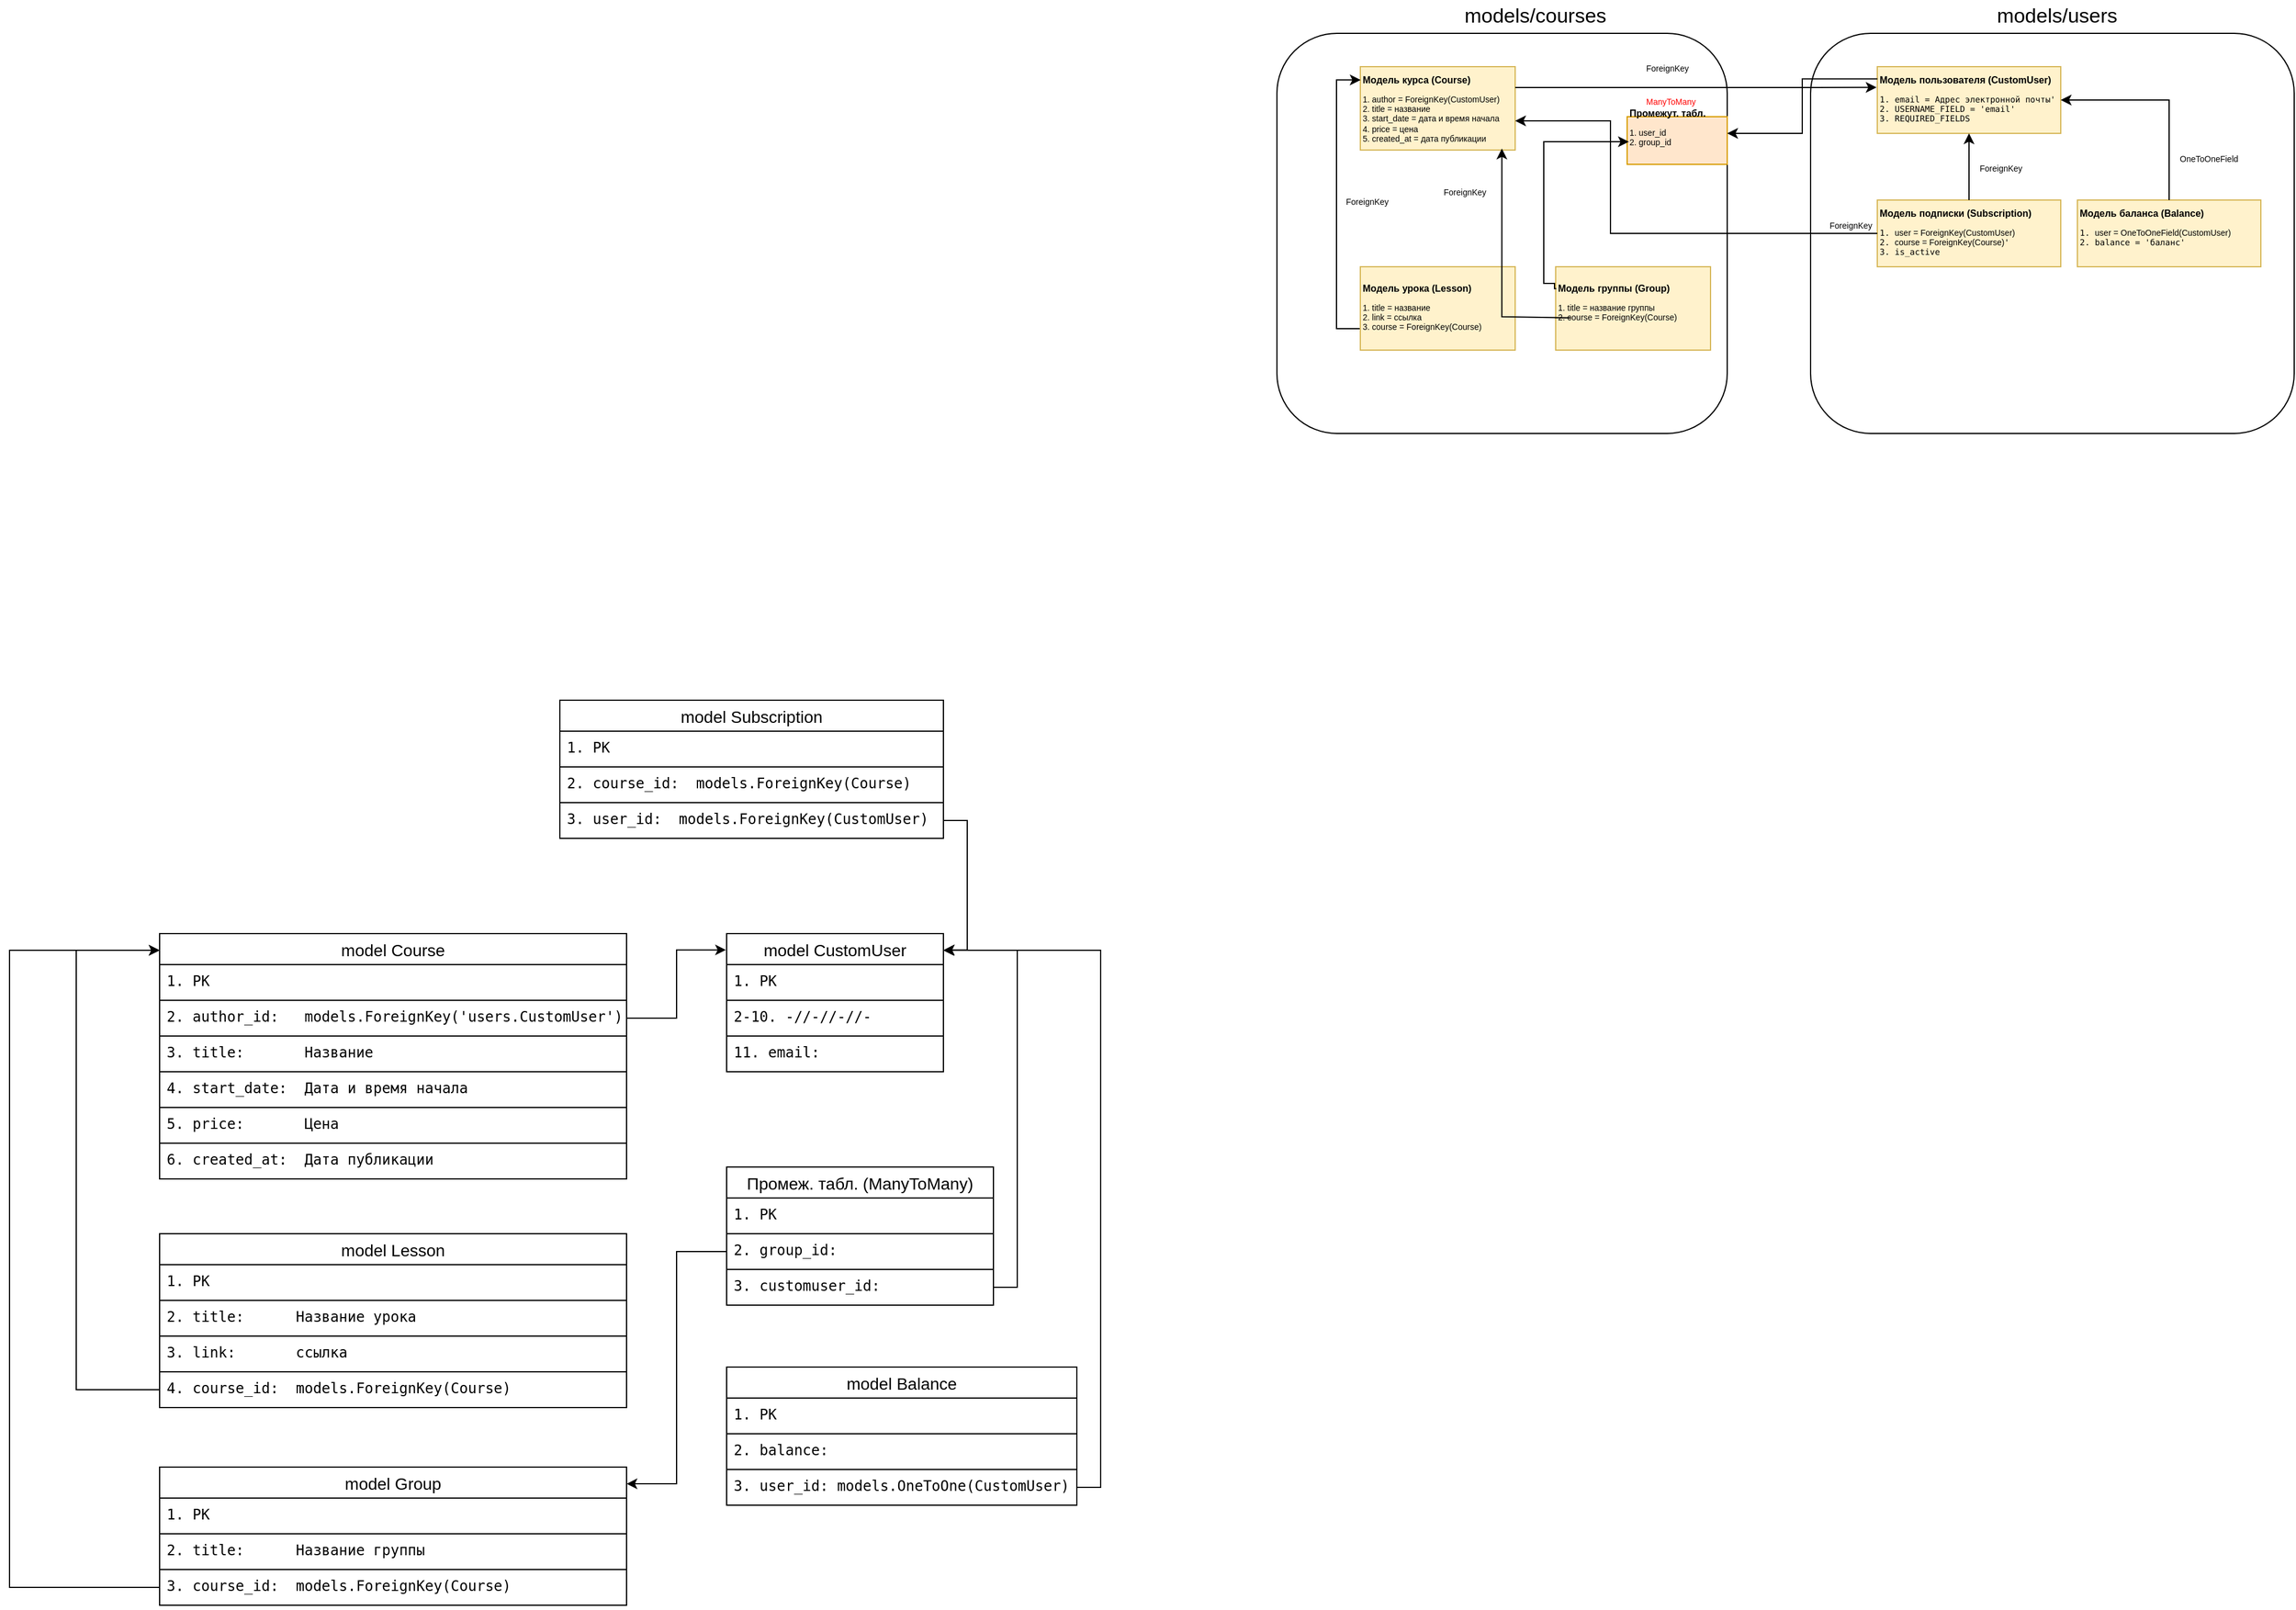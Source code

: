 <mxfile version="24.7.7">
  <diagram name="Страница — 1" id="eecr9tEUmHRlh3Sfqo-X">
    <mxGraphModel dx="2962" dy="975" grid="1" gridSize="14" guides="1" tooltips="1" connect="1" arrows="1" fold="1" page="1" pageScale="1" pageWidth="1169" pageHeight="1654" math="0" shadow="0">
      <root>
        <mxCell id="0" />
        <mxCell id="1" parent="0" />
        <mxCell id="4TAN4mH8XY3hnQxlyrwP-12" value="" style="rounded=1;whiteSpace=wrap;html=1;" parent="1" vertex="1">
          <mxGeometry x="-14" y="28" width="378" height="336" as="geometry" />
        </mxCell>
        <mxCell id="4TAN4mH8XY3hnQxlyrwP-1" value="&lt;h1 style=&quot;line-height: 19px; white-space: pre;&quot;&gt;&lt;br&gt;&lt;/h1&gt;" style="rounded=0;whiteSpace=wrap;html=1;labelBackgroundColor=none;fillColor=#fff2cc;strokeColor=#d6b656;align=center;fontColor=default;verticalAlign=bottom;" parent="1" vertex="1">
          <mxGeometry x="56" y="56" width="130" height="70" as="geometry" />
        </mxCell>
        <mxCell id="4TAN4mH8XY3hnQxlyrwP-4" value="&lt;h1 style=&quot;margin-top: 0px; font-size: 8px;&quot;&gt;Модель курса (Course)&lt;/h1&gt;&lt;p style=&quot;font-size: 7px;&quot;&gt;&lt;font style=&quot;font-size: 7px;&quot;&gt;1. author = ForeignKey(CustomUser)&lt;br&gt;2. title = название&lt;br&gt;3. start_date = дата и время начала&amp;nbsp;&lt;br&gt;4. price = цена&lt;br&gt;5. created_at = дата публикации&lt;/font&gt;&lt;/p&gt;" style="text;html=1;whiteSpace=wrap;overflow=hidden;rounded=0;" parent="1" vertex="1">
          <mxGeometry x="56" y="56" width="130" height="70" as="geometry" />
        </mxCell>
        <mxCell id="4TAN4mH8XY3hnQxlyrwP-9" style="edgeStyle=orthogonalEdgeStyle;rounded=0;orthogonalLoop=1;jettySize=auto;html=1;exitX=0.005;exitY=0.804;exitDx=0;exitDy=0;fontColor=#FF0000;exitPerimeter=0;entryX=0.002;entryY=0.159;entryDx=0;entryDy=0;entryPerimeter=0;" parent="1" source="4TAN4mH8XY3hnQxlyrwP-6" target="4TAN4mH8XY3hnQxlyrwP-4" edge="1">
          <mxGeometry relative="1" as="geometry" />
        </mxCell>
        <mxCell id="4TAN4mH8XY3hnQxlyrwP-5" value="&lt;h1 style=&quot;line-height: 19px; white-space: pre;&quot;&gt;&lt;br&gt;&lt;/h1&gt;" style="rounded=0;whiteSpace=wrap;html=1;labelBackgroundColor=none;fillColor=#fff2cc;strokeColor=#d6b656;align=center;fontColor=default;verticalAlign=bottom;" parent="1" vertex="1">
          <mxGeometry x="56" y="224" width="130" height="70" as="geometry" />
        </mxCell>
        <mxCell id="4TAN4mH8XY3hnQxlyrwP-6" value="&lt;h1 style=&quot;margin-top: 0px; font-size: 8px;&quot;&gt;Модель урока (Lesson)&lt;/h1&gt;&lt;p style=&quot;font-size: 7px;&quot;&gt;&lt;font style=&quot;font-size: 7px;&quot;&gt;1. title = название&lt;br&gt;2. link = ссылка&lt;br&gt;3. course = ForeignKey(Course)&amp;nbsp;&amp;nbsp;&lt;br&gt;&lt;br&gt;&lt;/font&gt;&lt;/p&gt;" style="text;html=1;whiteSpace=wrap;overflow=hidden;rounded=0;" parent="1" vertex="1">
          <mxGeometry x="56" y="231" width="130" height="56" as="geometry" />
        </mxCell>
        <mxCell id="4TAN4mH8XY3hnQxlyrwP-13" value="&lt;font style=&quot;font-size: 17px;&quot;&gt;models/courses&lt;/font&gt;" style="text;html=1;align=center;verticalAlign=middle;whiteSpace=wrap;rounded=0;" parent="1" vertex="1">
          <mxGeometry x="147" width="112" height="28" as="geometry" />
        </mxCell>
        <mxCell id="4TAN4mH8XY3hnQxlyrwP-14" value="" style="rounded=1;whiteSpace=wrap;html=1;" parent="1" vertex="1">
          <mxGeometry x="434" y="28" width="406" height="336" as="geometry" />
        </mxCell>
        <mxCell id="4TAN4mH8XY3hnQxlyrwP-21" value="&lt;font style=&quot;font-size: 17px;&quot;&gt;models/users&lt;/font&gt;" style="text;html=1;align=center;verticalAlign=middle;whiteSpace=wrap;rounded=0;" parent="1" vertex="1">
          <mxGeometry x="585" width="112" height="28" as="geometry" />
        </mxCell>
        <mxCell id="4TAN4mH8XY3hnQxlyrwP-29" value="&lt;h1 style=&quot;line-height: 19px; white-space: pre;&quot;&gt;&lt;br&gt;&lt;/h1&gt;" style="rounded=0;whiteSpace=wrap;html=1;labelBackgroundColor=none;fillColor=#fff2cc;strokeColor=#d6b656;align=center;fontColor=default;verticalAlign=bottom;" parent="1" vertex="1">
          <mxGeometry x="490" y="56" width="154" height="56" as="geometry" />
        </mxCell>
        <mxCell id="4TAN4mH8XY3hnQxlyrwP-24" value="&lt;h1 style=&quot;margin-top: 0px; font-size: 8px;&quot;&gt;Модель пользователя (CustomUser)&lt;/h1&gt;&lt;p style=&quot;font-size: 7px;&quot;&gt;&lt;span style=&quot;font-family: &amp;quot;Droid Sans Mono&amp;quot;, &amp;quot;monospace&amp;quot;, monospace; white-space: pre;&quot;&gt;1. email = &lt;/span&gt;&lt;span style=&quot;font-family: &amp;quot;Droid Sans Mono&amp;quot;, &amp;quot;monospace&amp;quot;, monospace; white-space: pre;&quot;&gt;Адрес электронной почты&#39;&lt;/span&gt;&lt;span style=&quot;font-family: &amp;quot;Droid Sans Mono&amp;quot;, &amp;quot;monospace&amp;quot;, monospace; white-space: pre;&quot;&gt;&lt;br&gt;&lt;/span&gt;&lt;span style=&quot;font-family: &amp;quot;Droid Sans Mono&amp;quot;, &amp;quot;monospace&amp;quot;, monospace; white-space: pre;&quot;&gt;2. USERNAME_FIELD = &#39;email&#39;&lt;br&gt;&lt;/span&gt;&lt;span style=&quot;font-family: &amp;quot;Droid Sans Mono&amp;quot;, &amp;quot;monospace&amp;quot;, monospace; white-space: pre;&quot;&gt;3. REQUIRED_FIELDS &lt;/span&gt;&lt;br&gt;&lt;/p&gt;" style="text;html=1;whiteSpace=wrap;overflow=hidden;rounded=0;" parent="1" vertex="1">
          <mxGeometry x="490" y="56" width="154" height="56" as="geometry" />
        </mxCell>
        <mxCell id="4TAN4mH8XY3hnQxlyrwP-31" value="&lt;h1 style=&quot;line-height: 19px; white-space: pre;&quot;&gt;&lt;br&gt;&lt;/h1&gt;" style="rounded=0;whiteSpace=wrap;html=1;labelBackgroundColor=none;fillColor=#fff2cc;strokeColor=#d6b656;align=center;fontColor=default;verticalAlign=bottom;" parent="1" vertex="1">
          <mxGeometry x="490" y="168" width="154" height="56" as="geometry" />
        </mxCell>
        <mxCell id="4TAN4mH8XY3hnQxlyrwP-36" style="edgeStyle=orthogonalEdgeStyle;rounded=0;orthogonalLoop=1;jettySize=auto;html=1;exitX=0.5;exitY=0;exitDx=0;exitDy=0;entryX=0.5;entryY=1;entryDx=0;entryDy=0;" parent="1" source="4TAN4mH8XY3hnQxlyrwP-32" target="4TAN4mH8XY3hnQxlyrwP-24" edge="1">
          <mxGeometry relative="1" as="geometry" />
        </mxCell>
        <mxCell id="4TAN4mH8XY3hnQxlyrwP-32" value="&lt;h1 style=&quot;margin-top: 0px; font-size: 8px;&quot;&gt;Модель подписки (Subscription)&lt;/h1&gt;&lt;p style=&quot;font-size: 7px;&quot;&gt;&lt;span style=&quot;font-family: &amp;quot;Droid Sans Mono&amp;quot;, &amp;quot;monospace&amp;quot;, monospace; white-space: pre;&quot;&gt;1. &lt;/span&gt;user = ForeignKey(CustomUser)&lt;span style=&quot;font-family: &amp;quot;Droid Sans Mono&amp;quot;, &amp;quot;monospace&amp;quot;, monospace; white-space: pre;&quot;&gt;&lt;br&gt;&lt;/span&gt;&lt;span style=&quot;font-family: &amp;quot;Droid Sans Mono&amp;quot;, &amp;quot;monospace&amp;quot;, monospace; white-space: pre;&quot;&gt;2. &lt;/span&gt;course = ForeignKey(Course)&lt;span style=&quot;font-family: &amp;quot;Droid Sans Mono&amp;quot;, &amp;quot;monospace&amp;quot;, monospace; white-space: pre;&quot;&gt;&#39;&lt;br&gt;&lt;/span&gt;&lt;span style=&quot;font-family: &amp;quot;Droid Sans Mono&amp;quot;, &amp;quot;monospace&amp;quot;, monospace; white-space: pre;&quot;&gt;3. is_active  &lt;/span&gt;&lt;br&gt;&lt;/p&gt;" style="text;html=1;whiteSpace=wrap;overflow=hidden;rounded=0;" parent="1" vertex="1">
          <mxGeometry x="490" y="168" width="154" height="56" as="geometry" />
        </mxCell>
        <mxCell id="4TAN4mH8XY3hnQxlyrwP-38" style="edgeStyle=orthogonalEdgeStyle;rounded=0;orthogonalLoop=1;jettySize=auto;html=1;exitX=0;exitY=0.5;exitDx=0;exitDy=0;entryX=1;entryY=0.5;entryDx=0;entryDy=0;" parent="1" source="4TAN4mH8XY3hnQxlyrwP-32" edge="1">
          <mxGeometry relative="1" as="geometry">
            <mxPoint x="528.5" y="178.5" as="sourcePoint" />
            <mxPoint x="186.0" y="101.5" as="targetPoint" />
            <Array as="points">
              <mxPoint x="490" y="196" />
              <mxPoint x="266" y="196" />
              <mxPoint x="266" y="101" />
            </Array>
          </mxGeometry>
        </mxCell>
        <mxCell id="4TAN4mH8XY3hnQxlyrwP-43" value="&lt;h1 style=&quot;line-height: 19px; white-space: pre;&quot;&gt;&lt;br&gt;&lt;/h1&gt;" style="rounded=0;whiteSpace=wrap;html=1;labelBackgroundColor=none;fillColor=#fff2cc;strokeColor=#d6b656;align=center;fontColor=default;verticalAlign=bottom;" parent="1" vertex="1">
          <mxGeometry x="658" y="168" width="154" height="56" as="geometry" />
        </mxCell>
        <mxCell id="4TAN4mH8XY3hnQxlyrwP-45" style="edgeStyle=orthogonalEdgeStyle;rounded=0;orthogonalLoop=1;jettySize=auto;html=1;exitX=0.5;exitY=0;exitDx=0;exitDy=0;entryX=1;entryY=0.5;entryDx=0;entryDy=0;" parent="1" source="4TAN4mH8XY3hnQxlyrwP-44" target="4TAN4mH8XY3hnQxlyrwP-24" edge="1">
          <mxGeometry relative="1" as="geometry" />
        </mxCell>
        <mxCell id="4TAN4mH8XY3hnQxlyrwP-44" value="&lt;h1 style=&quot;margin-top: 0px; font-size: 8px;&quot;&gt;Модель баланса (Balance)&lt;/h1&gt;&lt;p style=&quot;font-size: 7px;&quot;&gt;&lt;span style=&quot;font-family: &amp;quot;Droid Sans Mono&amp;quot;, &amp;quot;monospace&amp;quot;, monospace; white-space: pre;&quot;&gt;1. &lt;/span&gt;user = OneToOneField(CustomUser)&lt;span style=&quot;font-family: &amp;quot;Droid Sans Mono&amp;quot;, &amp;quot;monospace&amp;quot;, monospace; white-space: pre;&quot;&gt;&lt;br&gt;&lt;/span&gt;&lt;span style=&quot;font-family: &amp;quot;Droid Sans Mono&amp;quot;, &amp;quot;monospace&amp;quot;, monospace; white-space: pre;&quot;&gt;2. balance = &#39;баланс&#39;&lt;br&gt;&lt;/span&gt;&lt;br&gt;&lt;/p&gt;" style="text;html=1;whiteSpace=wrap;overflow=hidden;rounded=0;" parent="1" vertex="1">
          <mxGeometry x="658" y="168" width="154" height="56" as="geometry" />
        </mxCell>
        <mxCell id="4TAN4mH8XY3hnQxlyrwP-46" value="&lt;span style=&quot;font-size: 7px;&quot;&gt;OneToOneField&lt;/span&gt;" style="text;whiteSpace=wrap;html=1;" parent="1" vertex="1">
          <mxGeometry x="742" y="118" width="56" height="28" as="geometry" />
        </mxCell>
        <mxCell id="4TAN4mH8XY3hnQxlyrwP-47" value="&lt;span style=&quot;font-size: 7px;&quot;&gt;ForeignKey&lt;/span&gt;" style="text;whiteSpace=wrap;html=1;" parent="1" vertex="1">
          <mxGeometry x="574" y="126" width="56" height="28" as="geometry" />
        </mxCell>
        <mxCell id="4TAN4mH8XY3hnQxlyrwP-48" value="&lt;span style=&quot;font-size: 7px;&quot;&gt;ForeignKey&lt;/span&gt;" style="text;whiteSpace=wrap;html=1;" parent="1" vertex="1">
          <mxGeometry x="448" y="174" width="56" height="28" as="geometry" />
        </mxCell>
        <mxCell id="4TAN4mH8XY3hnQxlyrwP-49" value="&lt;span style=&quot;font-size: 7px;&quot;&gt;ForeignKey&lt;/span&gt;" style="text;whiteSpace=wrap;html=1;" parent="1" vertex="1">
          <mxGeometry x="42" y="154" width="56" height="28" as="geometry" />
        </mxCell>
        <mxCell id="4TAN4mH8XY3hnQxlyrwP-50" style="edgeStyle=orthogonalEdgeStyle;rounded=0;orthogonalLoop=1;jettySize=auto;html=1;exitX=1;exitY=0.25;exitDx=0;exitDy=0;entryX=-0.004;entryY=0.311;entryDx=0;entryDy=0;entryPerimeter=0;" parent="1" source="4TAN4mH8XY3hnQxlyrwP-4" target="4TAN4mH8XY3hnQxlyrwP-24" edge="1">
          <mxGeometry relative="1" as="geometry" />
        </mxCell>
        <mxCell id="4TAN4mH8XY3hnQxlyrwP-53" value="&lt;span style=&quot;font-size: 7px;&quot;&gt;ForeignKey&lt;/span&gt;" style="text;whiteSpace=wrap;html=1;" parent="1" vertex="1">
          <mxGeometry x="294" y="42" width="56" height="28" as="geometry" />
        </mxCell>
        <mxCell id="4TAN4mH8XY3hnQxlyrwP-55" value="&lt;h1 style=&quot;line-height: 19px; white-space: pre;&quot;&gt;&lt;br&gt;&lt;/h1&gt;" style="rounded=0;whiteSpace=wrap;html=1;labelBackgroundColor=none;fillColor=#fff2cc;strokeColor=#d6b656;align=center;fontColor=default;verticalAlign=bottom;" parent="1" vertex="1">
          <mxGeometry x="220" y="224" width="130" height="70" as="geometry" />
        </mxCell>
        <mxCell id="4TAN4mH8XY3hnQxlyrwP-57" value="&lt;h1 style=&quot;margin-top: 0px; font-size: 8px;&quot;&gt;Модель группы (Group)&lt;/h1&gt;&lt;p style=&quot;font-size: 7px;&quot;&gt;&lt;font style=&quot;font-size: 7px;&quot;&gt;1. title = название группы&lt;br&gt;2. course = ForeignKey(Course)&lt;br&gt;&lt;br&gt;&lt;br&gt;&lt;/font&gt;&lt;/p&gt;" style="text;html=1;whiteSpace=wrap;overflow=hidden;rounded=0;" parent="1" vertex="1">
          <mxGeometry x="220" y="231" width="130" height="56" as="geometry" />
        </mxCell>
        <mxCell id="4TAN4mH8XY3hnQxlyrwP-58" style="edgeStyle=orthogonalEdgeStyle;rounded=0;orthogonalLoop=1;jettySize=auto;html=1;exitX=-0.006;exitY=0.641;exitDx=0;exitDy=0;entryX=0.914;entryY=0.982;entryDx=0;entryDy=0;entryPerimeter=0;exitPerimeter=0;" parent="1" source="4TAN4mH8XY3hnQxlyrwP-57" target="4TAN4mH8XY3hnQxlyrwP-4" edge="1">
          <mxGeometry relative="1" as="geometry">
            <Array as="points">
              <mxPoint x="233" y="267" />
              <mxPoint x="175" y="266" />
            </Array>
          </mxGeometry>
        </mxCell>
        <mxCell id="4TAN4mH8XY3hnQxlyrwP-59" value="&lt;span style=&quot;font-size: 7px;&quot;&gt;ForeignKey&lt;/span&gt;" style="text;whiteSpace=wrap;html=1;" parent="1" vertex="1">
          <mxGeometry x="124" y="146" width="56" height="28" as="geometry" />
        </mxCell>
        <mxCell id="4TAN4mH8XY3hnQxlyrwP-61" value="&lt;span style=&quot;font-size: 7px;&quot;&gt;ManyToMany&lt;/span&gt;" style="text;whiteSpace=wrap;html=1;fontColor=#ff0000;" parent="1" vertex="1">
          <mxGeometry x="294" y="70" width="56" height="28" as="geometry" />
        </mxCell>
        <mxCell id="QX9fLDlIeR4wKDuKrccy-1" value="" style="rounded=0;whiteSpace=wrap;html=1;fillColor=#ffe6cc;strokeColor=#d79b00;" vertex="1" parent="1">
          <mxGeometry x="280" y="98" width="84" height="40" as="geometry" />
        </mxCell>
        <mxCell id="QX9fLDlIeR4wKDuKrccy-2" value="&lt;h1 style=&quot;margin-top: 0px; font-size: 8px;&quot;&gt;Промежут. табл.&lt;/h1&gt;&lt;p style=&quot;font-size: 7px;&quot;&gt;&lt;font style=&quot;font-size: 7px;&quot;&gt;1. user_id&lt;br&gt;2. group_id&lt;br&gt;&lt;br&gt;&lt;/font&gt;&lt;/p&gt;" style="text;html=1;whiteSpace=wrap;overflow=hidden;rounded=0;" vertex="1" parent="1">
          <mxGeometry x="280" y="84" width="84" height="56" as="geometry" />
        </mxCell>
        <mxCell id="QX9fLDlIeR4wKDuKrccy-6" value="" style="edgeStyle=orthogonalEdgeStyle;rounded=0;orthogonalLoop=1;jettySize=auto;html=1;exitX=0.004;exitY=0.203;exitDx=0;exitDy=0;entryX=0.017;entryY=0.625;entryDx=0;entryDy=0;exitPerimeter=0;entryPerimeter=0;" edge="1" parent="1" source="4TAN4mH8XY3hnQxlyrwP-57" target="QX9fLDlIeR4wKDuKrccy-2">
          <mxGeometry relative="1" as="geometry">
            <Array as="points">
              <mxPoint x="219" y="242" />
              <mxPoint x="219" y="238" />
              <mxPoint x="210" y="238" />
              <mxPoint x="210" y="119" />
            </Array>
          </mxGeometry>
        </mxCell>
        <mxCell id="QX9fLDlIeR4wKDuKrccy-8" style="edgeStyle=orthogonalEdgeStyle;rounded=0;orthogonalLoop=1;jettySize=auto;html=1;exitX=0.001;exitY=0.183;exitDx=0;exitDy=0;entryX=1;entryY=0.5;entryDx=0;entryDy=0;exitPerimeter=0;" edge="1" parent="1" source="4TAN4mH8XY3hnQxlyrwP-24" target="QX9fLDlIeR4wKDuKrccy-2">
          <mxGeometry relative="1" as="geometry" />
        </mxCell>
        <mxCell id="QX9fLDlIeR4wKDuKrccy-144" value="model Course" style="swimlane;fontStyle=0;childLayout=stackLayout;horizontal=1;startSize=26;horizontalStack=0;resizeParent=1;resizeParentMax=0;resizeLast=0;collapsible=1;marginBottom=0;align=center;fontSize=14;" vertex="1" parent="1">
          <mxGeometry x="-952" y="784" width="392" height="206" as="geometry" />
        </mxCell>
        <mxCell id="QX9fLDlIeR4wKDuKrccy-145" value="&lt;span style=&quot;font-family: &amp;quot;Droid Sans Mono&amp;quot;, &amp;quot;monospace&amp;quot;, monospace; white-space: pre;&quot;&gt;&lt;font style=&quot;font-size: 12px;&quot;&gt;1. PK&lt;/font&gt;&lt;/span&gt;" style="text;strokeColor=default;fillColor=none;spacingLeft=4;spacingRight=4;overflow=hidden;rotatable=0;points=[[0,0.5],[1,0.5]];portConstraint=eastwest;fontSize=12;whiteSpace=wrap;html=1;" vertex="1" parent="QX9fLDlIeR4wKDuKrccy-144">
          <mxGeometry y="26" width="392" height="30" as="geometry" />
        </mxCell>
        <mxCell id="QX9fLDlIeR4wKDuKrccy-146" value="&lt;span style=&quot;font-family: &amp;quot;Droid Sans Mono&amp;quot;, &amp;quot;monospace&amp;quot;, monospace; white-space: pre;&quot;&gt;2. author_id:   models.ForeignKey(&#39;users.CustomUser&#39;)&lt;/span&gt;" style="text;strokeColor=default;fillColor=none;spacingLeft=4;spacingRight=4;overflow=hidden;rotatable=0;points=[[0,0.5],[1,0.5]];portConstraint=eastwest;fontSize=12;whiteSpace=wrap;html=1;" vertex="1" parent="QX9fLDlIeR4wKDuKrccy-144">
          <mxGeometry y="56" width="392" height="30" as="geometry" />
        </mxCell>
        <mxCell id="QX9fLDlIeR4wKDuKrccy-147" value="&lt;span style=&quot;font-family: &amp;quot;Droid Sans Mono&amp;quot;, &amp;quot;monospace&amp;quot;, monospace; white-space: pre;&quot;&gt;3. title:       Название&lt;/span&gt;" style="text;strokeColor=default;fillColor=none;spacingLeft=4;spacingRight=4;overflow=hidden;rotatable=0;points=[[0,0.5],[1,0.5]];portConstraint=eastwest;fontSize=12;whiteSpace=wrap;html=1;" vertex="1" parent="QX9fLDlIeR4wKDuKrccy-144">
          <mxGeometry y="86" width="392" height="30" as="geometry" />
        </mxCell>
        <mxCell id="QX9fLDlIeR4wKDuKrccy-153" value="&lt;span style=&quot;font-family: &amp;quot;Droid Sans Mono&amp;quot;, &amp;quot;monospace&amp;quot;, monospace; white-space: pre;&quot;&gt;4. start_date:  Дата и время начала&lt;/span&gt;" style="text;strokeColor=default;fillColor=none;spacingLeft=4;spacingRight=4;overflow=hidden;rotatable=0;points=[[0,0.5],[1,0.5]];portConstraint=eastwest;fontSize=12;whiteSpace=wrap;html=1;" vertex="1" parent="QX9fLDlIeR4wKDuKrccy-144">
          <mxGeometry y="116" width="392" height="30" as="geometry" />
        </mxCell>
        <mxCell id="QX9fLDlIeR4wKDuKrccy-155" value="&lt;span style=&quot;font-family: &amp;quot;Droid Sans Mono&amp;quot;, &amp;quot;monospace&amp;quot;, monospace; white-space: pre;&quot;&gt;5. price:       Цена&lt;/span&gt;" style="text;strokeColor=default;fillColor=none;spacingLeft=4;spacingRight=4;overflow=hidden;rotatable=0;points=[[0,0.5],[1,0.5]];portConstraint=eastwest;fontSize=12;whiteSpace=wrap;html=1;" vertex="1" parent="QX9fLDlIeR4wKDuKrccy-144">
          <mxGeometry y="146" width="392" height="30" as="geometry" />
        </mxCell>
        <mxCell id="QX9fLDlIeR4wKDuKrccy-156" value="&lt;span style=&quot;font-family: &amp;quot;Droid Sans Mono&amp;quot;, &amp;quot;monospace&amp;quot;, monospace; white-space: pre;&quot;&gt;6. created_at:  Дата публикации&lt;/span&gt;" style="text;strokeColor=default;fillColor=none;spacingLeft=4;spacingRight=4;overflow=hidden;rotatable=0;points=[[0,0.5],[1,0.5]];portConstraint=eastwest;fontSize=12;whiteSpace=wrap;html=1;" vertex="1" parent="QX9fLDlIeR4wKDuKrccy-144">
          <mxGeometry y="176" width="392" height="30" as="geometry" />
        </mxCell>
        <mxCell id="QX9fLDlIeR4wKDuKrccy-161" value="model CustomUser" style="swimlane;fontStyle=0;childLayout=stackLayout;horizontal=1;startSize=26;horizontalStack=0;resizeParent=1;resizeParentMax=0;resizeLast=0;collapsible=1;marginBottom=0;align=center;fontSize=14;" vertex="1" parent="1">
          <mxGeometry x="-476" y="784" width="182" height="116" as="geometry" />
        </mxCell>
        <mxCell id="QX9fLDlIeR4wKDuKrccy-162" value="&lt;span style=&quot;font-family: &amp;quot;Droid Sans Mono&amp;quot;, &amp;quot;monospace&amp;quot;, monospace; white-space: pre;&quot;&gt;&lt;font style=&quot;font-size: 12px;&quot;&gt;1. PK&lt;/font&gt;&lt;/span&gt;" style="text;strokeColor=default;fillColor=none;spacingLeft=4;spacingRight=4;overflow=hidden;rotatable=0;points=[[0,0.5],[1,0.5]];portConstraint=eastwest;fontSize=12;whiteSpace=wrap;html=1;" vertex="1" parent="QX9fLDlIeR4wKDuKrccy-161">
          <mxGeometry y="26" width="182" height="30" as="geometry" />
        </mxCell>
        <mxCell id="QX9fLDlIeR4wKDuKrccy-163" value="&lt;span style=&quot;font-family: &amp;quot;Droid Sans Mono&amp;quot;, &amp;quot;monospace&amp;quot;, monospace; white-space: pre;&quot;&gt;2-10. -//-//-//-&lt;/span&gt;" style="text;strokeColor=default;fillColor=none;spacingLeft=4;spacingRight=4;overflow=hidden;rotatable=0;points=[[0,0.5],[1,0.5]];portConstraint=eastwest;fontSize=12;whiteSpace=wrap;html=1;" vertex="1" parent="QX9fLDlIeR4wKDuKrccy-161">
          <mxGeometry y="56" width="182" height="30" as="geometry" />
        </mxCell>
        <mxCell id="QX9fLDlIeR4wKDuKrccy-168" value="&lt;span style=&quot;font-family: &amp;quot;Droid Sans Mono&amp;quot;, &amp;quot;monospace&amp;quot;, monospace; white-space: pre;&quot;&gt;11. email:&lt;/span&gt;" style="text;strokeColor=default;fillColor=none;spacingLeft=4;spacingRight=4;overflow=hidden;rotatable=0;points=[[0,0.5],[1,0.5]];portConstraint=eastwest;fontSize=12;whiteSpace=wrap;html=1;" vertex="1" parent="QX9fLDlIeR4wKDuKrccy-161">
          <mxGeometry y="86" width="182" height="30" as="geometry" />
        </mxCell>
        <mxCell id="QX9fLDlIeR4wKDuKrccy-169" style="edgeStyle=orthogonalEdgeStyle;rounded=0;orthogonalLoop=1;jettySize=auto;html=1;exitX=1;exitY=0.5;exitDx=0;exitDy=0;entryX=-0.003;entryY=0.118;entryDx=0;entryDy=0;entryPerimeter=0;" edge="1" parent="1" source="QX9fLDlIeR4wKDuKrccy-146" target="QX9fLDlIeR4wKDuKrccy-161">
          <mxGeometry relative="1" as="geometry" />
        </mxCell>
        <mxCell id="QX9fLDlIeR4wKDuKrccy-170" value="model Lesson" style="swimlane;fontStyle=0;childLayout=stackLayout;horizontal=1;startSize=26;horizontalStack=0;resizeParent=1;resizeParentMax=0;resizeLast=0;collapsible=1;marginBottom=0;align=center;fontSize=14;" vertex="1" parent="1">
          <mxGeometry x="-952" y="1036" width="392" height="146" as="geometry" />
        </mxCell>
        <mxCell id="QX9fLDlIeR4wKDuKrccy-171" value="&lt;span style=&quot;font-family: &amp;quot;Droid Sans Mono&amp;quot;, &amp;quot;monospace&amp;quot;, monospace; white-space: pre;&quot;&gt;&lt;font style=&quot;font-size: 12px;&quot;&gt;1. PK&lt;/font&gt;&lt;/span&gt;" style="text;strokeColor=default;fillColor=none;spacingLeft=4;spacingRight=4;overflow=hidden;rotatable=0;points=[[0,0.5],[1,0.5]];portConstraint=eastwest;fontSize=12;whiteSpace=wrap;html=1;" vertex="1" parent="QX9fLDlIeR4wKDuKrccy-170">
          <mxGeometry y="26" width="392" height="30" as="geometry" />
        </mxCell>
        <mxCell id="QX9fLDlIeR4wKDuKrccy-172" value="&lt;span style=&quot;font-family: &amp;quot;Droid Sans Mono&amp;quot;, &amp;quot;monospace&amp;quot;, monospace; white-space: pre;&quot;&gt;2. title:      Название урока&lt;/span&gt;" style="text;strokeColor=default;fillColor=none;spacingLeft=4;spacingRight=4;overflow=hidden;rotatable=0;points=[[0,0.5],[1,0.5]];portConstraint=eastwest;fontSize=12;whiteSpace=wrap;html=1;" vertex="1" parent="QX9fLDlIeR4wKDuKrccy-170">
          <mxGeometry y="56" width="392" height="30" as="geometry" />
        </mxCell>
        <mxCell id="QX9fLDlIeR4wKDuKrccy-173" value="&lt;span style=&quot;font-family: &amp;quot;Droid Sans Mono&amp;quot;, &amp;quot;monospace&amp;quot;, monospace; white-space: pre;&quot;&gt;3. link:       ссылка&lt;/span&gt;" style="text;strokeColor=default;fillColor=none;spacingLeft=4;spacingRight=4;overflow=hidden;rotatable=0;points=[[0,0.5],[1,0.5]];portConstraint=eastwest;fontSize=12;whiteSpace=wrap;html=1;" vertex="1" parent="QX9fLDlIeR4wKDuKrccy-170">
          <mxGeometry y="86" width="392" height="30" as="geometry" />
        </mxCell>
        <mxCell id="QX9fLDlIeR4wKDuKrccy-174" value="&lt;span style=&quot;font-family: &amp;quot;Droid Sans Mono&amp;quot;, &amp;quot;monospace&amp;quot;, monospace; white-space: pre;&quot;&gt;4. course_id:  &lt;/span&gt;&lt;span style=&quot;font-family: &amp;quot;Droid Sans Mono&amp;quot;, &amp;quot;monospace&amp;quot;, monospace; white-space: pre;&quot;&gt;models.ForeignKey(Course)&lt;/span&gt;" style="text;strokeColor=default;fillColor=none;spacingLeft=4;spacingRight=4;overflow=hidden;rotatable=0;points=[[0,0.5],[1,0.5]];portConstraint=eastwest;fontSize=12;whiteSpace=wrap;html=1;" vertex="1" parent="QX9fLDlIeR4wKDuKrccy-170">
          <mxGeometry y="116" width="392" height="30" as="geometry" />
        </mxCell>
        <mxCell id="QX9fLDlIeR4wKDuKrccy-179" style="edgeStyle=orthogonalEdgeStyle;rounded=0;orthogonalLoop=1;jettySize=auto;html=1;entryX=0;entryY=0.068;entryDx=0;entryDy=0;entryPerimeter=0;exitX=0;exitY=0.5;exitDx=0;exitDy=0;" edge="1" parent="1" source="QX9fLDlIeR4wKDuKrccy-174" target="QX9fLDlIeR4wKDuKrccy-144">
          <mxGeometry relative="1" as="geometry">
            <Array as="points">
              <mxPoint x="-1022" y="1167" />
              <mxPoint x="-1022" y="798" />
            </Array>
          </mxGeometry>
        </mxCell>
        <mxCell id="QX9fLDlIeR4wKDuKrccy-180" value="model Group" style="swimlane;fontStyle=0;childLayout=stackLayout;horizontal=1;startSize=26;horizontalStack=0;resizeParent=1;resizeParentMax=0;resizeLast=0;collapsible=1;marginBottom=0;align=center;fontSize=14;" vertex="1" parent="1">
          <mxGeometry x="-952" y="1232" width="392" height="116" as="geometry" />
        </mxCell>
        <mxCell id="QX9fLDlIeR4wKDuKrccy-181" value="&lt;span style=&quot;font-family: &amp;quot;Droid Sans Mono&amp;quot;, &amp;quot;monospace&amp;quot;, monospace; white-space: pre;&quot;&gt;&lt;font style=&quot;font-size: 12px;&quot;&gt;1. PK&lt;/font&gt;&lt;/span&gt;" style="text;strokeColor=default;fillColor=none;spacingLeft=4;spacingRight=4;overflow=hidden;rotatable=0;points=[[0,0.5],[1,0.5]];portConstraint=eastwest;fontSize=12;whiteSpace=wrap;html=1;" vertex="1" parent="QX9fLDlIeR4wKDuKrccy-180">
          <mxGeometry y="26" width="392" height="30" as="geometry" />
        </mxCell>
        <mxCell id="QX9fLDlIeR4wKDuKrccy-182" value="&lt;span style=&quot;font-family: &amp;quot;Droid Sans Mono&amp;quot;, &amp;quot;monospace&amp;quot;, monospace; white-space: pre;&quot;&gt;2. title:      Название группы&lt;/span&gt;" style="text;strokeColor=default;fillColor=none;spacingLeft=4;spacingRight=4;overflow=hidden;rotatable=0;points=[[0,0.5],[1,0.5]];portConstraint=eastwest;fontSize=12;whiteSpace=wrap;html=1;" vertex="1" parent="QX9fLDlIeR4wKDuKrccy-180">
          <mxGeometry y="56" width="392" height="30" as="geometry" />
        </mxCell>
        <mxCell id="QX9fLDlIeR4wKDuKrccy-184" value="&lt;span style=&quot;font-family: &amp;quot;Droid Sans Mono&amp;quot;, &amp;quot;monospace&amp;quot;, monospace; white-space: pre;&quot;&gt;3. course_id:  &lt;/span&gt;&lt;span style=&quot;font-family: &amp;quot;Droid Sans Mono&amp;quot;, &amp;quot;monospace&amp;quot;, monospace; white-space: pre;&quot;&gt;models.ForeignKey(Course)&lt;/span&gt;" style="text;strokeColor=default;fillColor=none;spacingLeft=4;spacingRight=4;overflow=hidden;rotatable=0;points=[[0,0.5],[1,0.5]];portConstraint=eastwest;fontSize=12;whiteSpace=wrap;html=1;" vertex="1" parent="QX9fLDlIeR4wKDuKrccy-180">
          <mxGeometry y="86" width="392" height="30" as="geometry" />
        </mxCell>
        <mxCell id="QX9fLDlIeR4wKDuKrccy-187" style="edgeStyle=orthogonalEdgeStyle;rounded=0;orthogonalLoop=1;jettySize=auto;html=1;exitX=0;exitY=0.5;exitDx=0;exitDy=0;" edge="1" parent="1" source="QX9fLDlIeR4wKDuKrccy-184">
          <mxGeometry relative="1" as="geometry">
            <mxPoint x="-952" y="798" as="targetPoint" />
            <Array as="points">
              <mxPoint x="-1078" y="1333" />
            </Array>
          </mxGeometry>
        </mxCell>
        <mxCell id="QX9fLDlIeR4wKDuKrccy-188" value="Промеж. табл. (ManyToMany)" style="swimlane;fontStyle=0;childLayout=stackLayout;horizontal=1;startSize=26;horizontalStack=0;resizeParent=1;resizeParentMax=0;resizeLast=0;collapsible=1;marginBottom=0;align=center;fontSize=14;" vertex="1" parent="1">
          <mxGeometry x="-476" y="980" width="224" height="116" as="geometry" />
        </mxCell>
        <mxCell id="QX9fLDlIeR4wKDuKrccy-189" value="&lt;span style=&quot;font-family: &amp;quot;Droid Sans Mono&amp;quot;, &amp;quot;monospace&amp;quot;, monospace; white-space: pre;&quot;&gt;&lt;font style=&quot;font-size: 12px;&quot;&gt;1. PK&lt;/font&gt;&lt;/span&gt;" style="text;strokeColor=default;fillColor=none;spacingLeft=4;spacingRight=4;overflow=hidden;rotatable=0;points=[[0,0.5],[1,0.5]];portConstraint=eastwest;fontSize=12;whiteSpace=wrap;html=1;absoluteArcSize=0;portConstraintRotation=0;imageAspect=1;" vertex="1" parent="QX9fLDlIeR4wKDuKrccy-188">
          <mxGeometry y="26" width="224" height="30" as="geometry" />
        </mxCell>
        <mxCell id="QX9fLDlIeR4wKDuKrccy-191" value="&lt;span style=&quot;font-family: &amp;quot;Droid Sans Mono&amp;quot;, &amp;quot;monospace&amp;quot;, monospace; white-space: pre;&quot;&gt;2. group_id:  &lt;/span&gt;" style="text;strokeColor=none;fillColor=none;spacingLeft=4;spacingRight=4;overflow=hidden;rotatable=0;points=[[0,0.5],[1,0.5]];portConstraint=eastwest;fontSize=12;whiteSpace=wrap;html=1;" vertex="1" parent="QX9fLDlIeR4wKDuKrccy-188">
          <mxGeometry y="56" width="224" height="30" as="geometry" />
        </mxCell>
        <mxCell id="QX9fLDlIeR4wKDuKrccy-192" value="&lt;span style=&quot;font-family: &amp;quot;Droid Sans Mono&amp;quot;, &amp;quot;monospace&amp;quot;, monospace; white-space: pre;&quot;&gt;3. customuser_id:  &lt;/span&gt;" style="text;strokeColor=default;fillColor=none;spacingLeft=4;spacingRight=4;overflow=hidden;rotatable=0;points=[[0,0.5],[1,0.5]];portConstraint=eastwest;fontSize=12;whiteSpace=wrap;html=1;portConstraintRotation=0;absoluteArcSize=0;dropTarget=0;imageAspect=1;fillOpacity=100;" vertex="1" parent="QX9fLDlIeR4wKDuKrccy-188">
          <mxGeometry y="86" width="224" height="30" as="geometry" />
        </mxCell>
        <mxCell id="QX9fLDlIeR4wKDuKrccy-193" style="edgeStyle=orthogonalEdgeStyle;rounded=0;orthogonalLoop=1;jettySize=auto;html=1;exitX=1;exitY=0.5;exitDx=0;exitDy=0;" edge="1" parent="QX9fLDlIeR4wKDuKrccy-188" source="QX9fLDlIeR4wKDuKrccy-191" target="QX9fLDlIeR4wKDuKrccy-191">
          <mxGeometry relative="1" as="geometry" />
        </mxCell>
        <mxCell id="QX9fLDlIeR4wKDuKrccy-200" style="edgeStyle=orthogonalEdgeStyle;rounded=0;orthogonalLoop=1;jettySize=auto;html=1;exitX=1;exitY=0.5;exitDx=0;exitDy=0;entryX=1;entryY=0.121;entryDx=0;entryDy=0;entryPerimeter=0;" edge="1" parent="1" source="QX9fLDlIeR4wKDuKrccy-192" target="QX9fLDlIeR4wKDuKrccy-161">
          <mxGeometry relative="1" as="geometry" />
        </mxCell>
        <mxCell id="QX9fLDlIeR4wKDuKrccy-201" style="edgeStyle=orthogonalEdgeStyle;rounded=0;orthogonalLoop=1;jettySize=auto;html=1;exitX=0;exitY=0.5;exitDx=0;exitDy=0;entryX=1;entryY=0.121;entryDx=0;entryDy=0;entryPerimeter=0;" edge="1" parent="1" source="QX9fLDlIeR4wKDuKrccy-191" target="QX9fLDlIeR4wKDuKrccy-180">
          <mxGeometry relative="1" as="geometry" />
        </mxCell>
        <mxCell id="QX9fLDlIeR4wKDuKrccy-202" value="model Subscription" style="swimlane;fontStyle=0;childLayout=stackLayout;horizontal=1;startSize=26;horizontalStack=0;resizeParent=1;resizeParentMax=0;resizeLast=0;collapsible=1;marginBottom=0;align=center;fontSize=14;" vertex="1" parent="1">
          <mxGeometry x="-616" y="588" width="322" height="116" as="geometry" />
        </mxCell>
        <mxCell id="QX9fLDlIeR4wKDuKrccy-203" value="&lt;span style=&quot;font-family: &amp;quot;Droid Sans Mono&amp;quot;, &amp;quot;monospace&amp;quot;, monospace; white-space: pre;&quot;&gt;&lt;font style=&quot;font-size: 12px;&quot;&gt;1. PK&lt;/font&gt;&lt;/span&gt;" style="text;strokeColor=default;fillColor=none;spacingLeft=4;spacingRight=4;overflow=hidden;rotatable=0;points=[[0,0.5],[1,0.5]];portConstraint=eastwest;fontSize=12;whiteSpace=wrap;html=1;" vertex="1" parent="QX9fLDlIeR4wKDuKrccy-202">
          <mxGeometry y="26" width="322" height="30" as="geometry" />
        </mxCell>
        <mxCell id="QX9fLDlIeR4wKDuKrccy-204" value="&lt;span style=&quot;font-family: &amp;quot;Droid Sans Mono&amp;quot;, &amp;quot;monospace&amp;quot;, monospace; white-space: pre;&quot;&gt;2. course_id:  &lt;/span&gt;&lt;span style=&quot;font-family: &amp;quot;Droid Sans Mono&amp;quot;, &amp;quot;monospace&amp;quot;, monospace; white-space: pre;&quot;&gt;models.ForeignKey(Course)&lt;/span&gt;&lt;span style=&quot;font-family: &amp;quot;Droid Sans Mono&amp;quot;, &amp;quot;monospace&amp;quot;, monospace; white-space: pre;&quot;&gt;      &lt;/span&gt;" style="text;strokeColor=default;fillColor=none;spacingLeft=4;spacingRight=4;overflow=hidden;rotatable=0;points=[[0,0.5],[1,0.5]];portConstraint=eastwest;fontSize=12;whiteSpace=wrap;html=1;" vertex="1" parent="QX9fLDlIeR4wKDuKrccy-202">
          <mxGeometry y="56" width="322" height="30" as="geometry" />
        </mxCell>
        <mxCell id="QX9fLDlIeR4wKDuKrccy-205" value="&lt;span style=&quot;font-family: &amp;quot;Droid Sans Mono&amp;quot;, &amp;quot;monospace&amp;quot;, monospace; white-space: pre;&quot;&gt;3. user_id:  &lt;/span&gt;&lt;span style=&quot;font-family: &amp;quot;Droid Sans Mono&amp;quot;, &amp;quot;monospace&amp;quot;, monospace; white-space: pre;&quot;&gt;models.ForeignKey(CustomUser)&lt;/span&gt;" style="text;strokeColor=default;fillColor=none;spacingLeft=4;spacingRight=4;overflow=hidden;rotatable=0;points=[[0,0.5],[1,0.5]];portConstraint=eastwest;fontSize=12;whiteSpace=wrap;html=1;" vertex="1" parent="QX9fLDlIeR4wKDuKrccy-202">
          <mxGeometry y="86" width="322" height="30" as="geometry" />
        </mxCell>
        <mxCell id="QX9fLDlIeR4wKDuKrccy-208" style="edgeStyle=orthogonalEdgeStyle;rounded=0;orthogonalLoop=1;jettySize=auto;html=1;exitX=1;exitY=0.5;exitDx=0;exitDy=0;entryX=1.002;entryY=0.119;entryDx=0;entryDy=0;entryPerimeter=0;" edge="1" parent="1" source="QX9fLDlIeR4wKDuKrccy-205" target="QX9fLDlIeR4wKDuKrccy-161">
          <mxGeometry relative="1" as="geometry" />
        </mxCell>
        <mxCell id="QX9fLDlIeR4wKDuKrccy-209" value="model Balance" style="swimlane;fontStyle=0;childLayout=stackLayout;horizontal=1;startSize=26;horizontalStack=0;resizeParent=1;resizeParentMax=0;resizeLast=0;collapsible=1;marginBottom=0;align=center;fontSize=14;" vertex="1" parent="1">
          <mxGeometry x="-476" y="1148" width="294" height="116" as="geometry" />
        </mxCell>
        <mxCell id="QX9fLDlIeR4wKDuKrccy-210" value="&lt;span style=&quot;font-family: &amp;quot;Droid Sans Mono&amp;quot;, &amp;quot;monospace&amp;quot;, monospace; white-space: pre;&quot;&gt;&lt;font style=&quot;font-size: 12px;&quot;&gt;1. PK&lt;/font&gt;&lt;/span&gt;" style="text;strokeColor=default;fillColor=none;spacingLeft=4;spacingRight=4;overflow=hidden;rotatable=0;points=[[0,0.5],[1,0.5]];portConstraint=eastwest;fontSize=12;whiteSpace=wrap;html=1;absoluteArcSize=0;portConstraintRotation=0;imageAspect=1;" vertex="1" parent="QX9fLDlIeR4wKDuKrccy-209">
          <mxGeometry y="26" width="294" height="30" as="geometry" />
        </mxCell>
        <mxCell id="QX9fLDlIeR4wKDuKrccy-211" value="&lt;span style=&quot;font-family: &amp;quot;Droid Sans Mono&amp;quot;, &amp;quot;monospace&amp;quot;, monospace; white-space: pre;&quot;&gt;2. balance:  &lt;/span&gt;" style="text;strokeColor=none;fillColor=none;spacingLeft=4;spacingRight=4;overflow=hidden;rotatable=0;points=[[0,0.5],[1,0.5]];portConstraint=eastwest;fontSize=12;whiteSpace=wrap;html=1;" vertex="1" parent="QX9fLDlIeR4wKDuKrccy-209">
          <mxGeometry y="56" width="294" height="30" as="geometry" />
        </mxCell>
        <mxCell id="QX9fLDlIeR4wKDuKrccy-212" value="&lt;span style=&quot;font-family: &amp;quot;Droid Sans Mono&amp;quot;, &amp;quot;monospace&amp;quot;, monospace; white-space: pre;&quot;&gt;3. user_id: &lt;/span&gt;&lt;span style=&quot;font-family: &amp;quot;Droid Sans Mono&amp;quot;, &amp;quot;monospace&amp;quot;, monospace; white-space: pre;&quot;&gt;models.OneToOne(&lt;/span&gt;&lt;span style=&quot;font-family: &amp;quot;Droid Sans Mono&amp;quot;, &amp;quot;monospace&amp;quot;, monospace; white-space: pre;&quot;&gt;CustomUser&lt;/span&gt;&lt;span style=&quot;font-family: &amp;quot;Droid Sans Mono&amp;quot;, &amp;quot;monospace&amp;quot;, monospace; white-space: pre;&quot;&gt;)&lt;/span&gt;&lt;span style=&quot;font-family: &amp;quot;Droid Sans Mono&amp;quot;, &amp;quot;monospace&amp;quot;, monospace; white-space: pre;&quot;&gt;  &lt;/span&gt;" style="text;strokeColor=default;fillColor=none;spacingLeft=4;spacingRight=4;overflow=hidden;rotatable=0;points=[[0,0.5],[1,0.5]];portConstraint=eastwest;fontSize=12;whiteSpace=wrap;html=1;portConstraintRotation=0;absoluteArcSize=0;dropTarget=0;imageAspect=1;fillOpacity=100;" vertex="1" parent="QX9fLDlIeR4wKDuKrccy-209">
          <mxGeometry y="86" width="294" height="30" as="geometry" />
        </mxCell>
        <mxCell id="QX9fLDlIeR4wKDuKrccy-213" style="edgeStyle=orthogonalEdgeStyle;rounded=0;orthogonalLoop=1;jettySize=auto;html=1;exitX=1;exitY=0.5;exitDx=0;exitDy=0;" edge="1" parent="QX9fLDlIeR4wKDuKrccy-209" source="QX9fLDlIeR4wKDuKrccy-211" target="QX9fLDlIeR4wKDuKrccy-211">
          <mxGeometry relative="1" as="geometry" />
        </mxCell>
        <mxCell id="QX9fLDlIeR4wKDuKrccy-222" style="edgeStyle=orthogonalEdgeStyle;rounded=0;orthogonalLoop=1;jettySize=auto;html=1;exitX=1;exitY=0.5;exitDx=0;exitDy=0;entryX=0.999;entryY=0.121;entryDx=0;entryDy=0;entryPerimeter=0;" edge="1" parent="1" source="QX9fLDlIeR4wKDuKrccy-212" target="QX9fLDlIeR4wKDuKrccy-161">
          <mxGeometry relative="1" as="geometry" />
        </mxCell>
      </root>
    </mxGraphModel>
  </diagram>
</mxfile>
